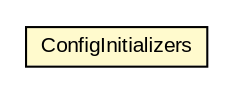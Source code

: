 #!/usr/local/bin/dot
#
# Class diagram 
# Generated by UMLGraph version R5_6-24-gf6e263 (http://www.umlgraph.org/)
#

digraph G {
	edge [fontname="arial",fontsize=10,labelfontname="arial",labelfontsize=10];
	node [fontname="arial",fontsize=10,shape=plaintext];
	nodesep=0.25;
	ranksep=0.5;
	// net.brabenetz.lib.securedproperties.config.ConfigInitializers
	c193 [label=<<table title="net.brabenetz.lib.securedproperties.config.ConfigInitializers" border="0" cellborder="1" cellspacing="0" cellpadding="2" port="p" bgcolor="lemonChiffon" href="./ConfigInitializers.html">
		<tr><td><table border="0" cellspacing="0" cellpadding="1">
<tr><td align="center" balign="center"> ConfigInitializers </td></tr>
		</table></td></tr>
		</table>>, URL="./ConfigInitializers.html", fontname="arial", fontcolor="black", fontsize=10.0];
}


